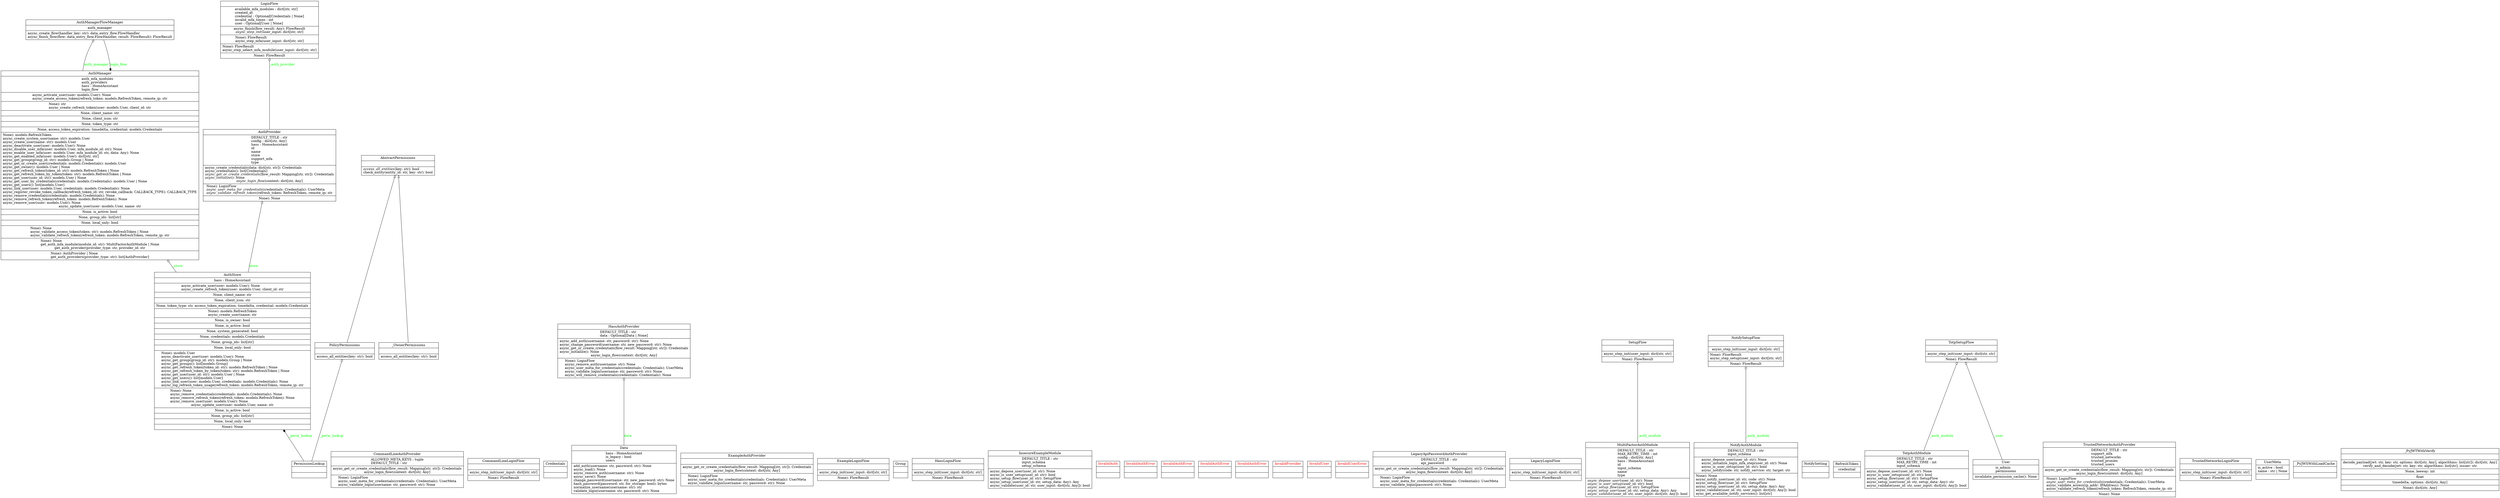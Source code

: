digraph "classes" {
rankdir=BT
charset="utf-8"
"homeassistant.auth.permissions.AbstractPermissions" [color="black", fontcolor="black", label=<{AbstractPermissions|<br ALIGN="LEFT"/>|<I>access_all_entities</I>(key: str): bool<br ALIGN="LEFT"/>check_entity(entity_id: str, key: str): bool<br ALIGN="LEFT"/>}>, shape="record", style="solid"];
"homeassistant.auth.AuthManager" [color="black", fontcolor="black", label=<{AuthManager|auth_mfa_modules<br ALIGN="LEFT"/>auth_providers<br ALIGN="LEFT"/>hass : HomeAssistant<br ALIGN="LEFT"/>login_flow<br ALIGN="LEFT"/>|async_activate_user(user: models.User): None<br ALIGN="LEFT"/>async_create_access_token(refresh_token: models.RefreshToken, remote_ip: str | None): str<br ALIGN="LEFT"/>async_create_refresh_token(user: models.User, client_id: str | None, client_name: str | None, client_icon: str | None, token_type: str | None, access_token_expiration: timedelta, credential: models.Credentials | None): models.RefreshToken<br ALIGN="LEFT"/>async_create_system_user(name: str): models.User<br ALIGN="LEFT"/>async_create_user(name: str): models.User<br ALIGN="LEFT"/>async_deactivate_user(user: models.User): None<br ALIGN="LEFT"/>async_disable_user_mfa(user: models.User, mfa_module_id: str): None<br ALIGN="LEFT"/>async_enable_user_mfa(user: models.User, mfa_module_id: str, data: Any): None<br ALIGN="LEFT"/>async_get_enabled_mfa(user: models.User): dict[str, str]<br ALIGN="LEFT"/>async_get_group(group_id: str): models.Group \| None<br ALIGN="LEFT"/>async_get_or_create_user(credentials: models.Credentials): models.User<br ALIGN="LEFT"/>async_get_owner(): models.User \| None<br ALIGN="LEFT"/>async_get_refresh_token(token_id: str): models.RefreshToken \| None<br ALIGN="LEFT"/>async_get_refresh_token_by_token(token: str): models.RefreshToken \| None<br ALIGN="LEFT"/>async_get_user(user_id: str): models.User \| None<br ALIGN="LEFT"/>async_get_user_by_credentials(credentials: models.Credentials): models.User \| None<br ALIGN="LEFT"/>async_get_users(): list[models.User]<br ALIGN="LEFT"/>async_link_user(user: models.User, credentials: models.Credentials): None<br ALIGN="LEFT"/>async_register_revoke_token_callback(refresh_token_id: str, revoke_callback: CALLBACK_TYPE): CALLBACK_TYPE<br ALIGN="LEFT"/>async_remove_credentials(credentials: models.Credentials): None<br ALIGN="LEFT"/>async_remove_refresh_token(refresh_token: models.RefreshToken): None<br ALIGN="LEFT"/>async_remove_user(user: models.User): None<br ALIGN="LEFT"/>async_update_user(user: models.User, name: str | None, is_active: bool | None, group_ids: list[str] | None, local_only: bool | None): None<br ALIGN="LEFT"/>async_validate_access_token(token: str): models.RefreshToken \| None<br ALIGN="LEFT"/>async_validate_refresh_token(refresh_token: models.RefreshToken, remote_ip: str | None): None<br ALIGN="LEFT"/>get_auth_mfa_module(module_id: str): MultiFactorAuthModule \| None<br ALIGN="LEFT"/>get_auth_provider(provider_type: str, provider_id: str | None): AuthProvider \| None<br ALIGN="LEFT"/>get_auth_providers(provider_type: str): list[AuthProvider]<br ALIGN="LEFT"/>}>, shape="record", style="solid"];
"homeassistant.auth.AuthManagerFlowManager" [color="black", fontcolor="black", label=<{AuthManagerFlowManager|auth_manager<br ALIGN="LEFT"/>|async_create_flow(handler_key: str): data_entry_flow.FlowHandler<br ALIGN="LEFT"/>async_finish_flow(flow: data_entry_flow.FlowHandler, result: FlowResult): FlowResult<br ALIGN="LEFT"/>}>, shape="record", style="solid"];
"homeassistant.auth.providers.AuthProvider" [color="black", fontcolor="black", label=<{AuthProvider|DEFAULT_TITLE : str<br ALIGN="LEFT"/>config : dict[str, Any]<br ALIGN="LEFT"/>hass : HomeAssistant<br ALIGN="LEFT"/>id<br ALIGN="LEFT"/>name<br ALIGN="LEFT"/>store<br ALIGN="LEFT"/>support_mfa<br ALIGN="LEFT"/>type<br ALIGN="LEFT"/>|async_create_credentials(data: dict[str, str]): Credentials<br ALIGN="LEFT"/>async_credentials(): list[Credentials]<br ALIGN="LEFT"/><I>async_get_or_create_credentials</I>(flow_result: Mapping[str, str]): Credentials<br ALIGN="LEFT"/><I>async_initialize</I>(): None<br ALIGN="LEFT"/><I>async_login_flow</I>(context: dict[str, Any] | None): LoginFlow<br ALIGN="LEFT"/><I>async_user_meta_for_credentials</I>(credentials: Credentials): UserMeta<br ALIGN="LEFT"/><I>async_validate_refresh_token</I>(refresh_token: RefreshToken, remote_ip: str | None): None<br ALIGN="LEFT"/>}>, shape="record", style="solid"];
"homeassistant.auth.auth_store.AuthStore" [color="black", fontcolor="black", label=<{AuthStore|hass : HomeAssistant<br ALIGN="LEFT"/>|async_activate_user(user: models.User): None<br ALIGN="LEFT"/>async_create_refresh_token(user: models.User, client_id: str | None, client_name: str | None, client_icon: str | None, token_type: str, access_token_expiration: timedelta, credential: models.Credentials | None): models.RefreshToken<br ALIGN="LEFT"/>async_create_user(name: str | None, is_owner: bool | None, is_active: bool | None, system_generated: bool | None, credentials: models.Credentials | None, group_ids: list[str] | None, local_only: bool | None): models.User<br ALIGN="LEFT"/>async_deactivate_user(user: models.User): None<br ALIGN="LEFT"/>async_get_group(group_id: str): models.Group \| None<br ALIGN="LEFT"/>async_get_groups(): list[models.Group]<br ALIGN="LEFT"/>async_get_refresh_token(token_id: str): models.RefreshToken \| None<br ALIGN="LEFT"/>async_get_refresh_token_by_token(token: str): models.RefreshToken \| None<br ALIGN="LEFT"/>async_get_user(user_id: str): models.User \| None<br ALIGN="LEFT"/>async_get_users(): list[models.User]<br ALIGN="LEFT"/>async_link_user(user: models.User, credentials: models.Credentials): None<br ALIGN="LEFT"/>async_log_refresh_token_usage(refresh_token: models.RefreshToken, remote_ip: str | None): None<br ALIGN="LEFT"/>async_remove_credentials(credentials: models.Credentials): None<br ALIGN="LEFT"/>async_remove_refresh_token(refresh_token: models.RefreshToken): None<br ALIGN="LEFT"/>async_remove_user(user: models.User): None<br ALIGN="LEFT"/>async_update_user(user: models.User, name: str | None, is_active: bool | None, group_ids: list[str] | None, local_only: bool | None): None<br ALIGN="LEFT"/>}>, shape="record", style="solid"];
"homeassistant.auth.providers.command_line.CommandLineAuthProvider" [color="black", fontcolor="black", label=<{CommandLineAuthProvider|ALLOWED_META_KEYS : tuple<br ALIGN="LEFT"/>DEFAULT_TITLE : str<br ALIGN="LEFT"/>|async_get_or_create_credentials(flow_result: Mapping[str, str]): Credentials<br ALIGN="LEFT"/>async_login_flow(context: dict[str, Any] | None): LoginFlow<br ALIGN="LEFT"/>async_user_meta_for_credentials(credentials: Credentials): UserMeta<br ALIGN="LEFT"/>async_validate_login(username: str, password: str): None<br ALIGN="LEFT"/>}>, shape="record", style="solid"];
"homeassistant.auth.providers.command_line.CommandLineLoginFlow" [color="black", fontcolor="black", label=<{CommandLineLoginFlow|<br ALIGN="LEFT"/>|async_step_init(user_input: dict[str, str] | None): FlowResult<br ALIGN="LEFT"/>}>, shape="record", style="solid"];
"homeassistant.auth.models.Credentials" [color="black", fontcolor="black", label=<{Credentials|<br ALIGN="LEFT"/>|}>, shape="record", style="solid"];
"homeassistant.auth.providers.homeassistant.Data" [color="black", fontcolor="black", label=<{Data|hass : HomeAssistant<br ALIGN="LEFT"/>is_legacy : bool<br ALIGN="LEFT"/>users<br ALIGN="LEFT"/>|add_auth(username: str, password: str): None<br ALIGN="LEFT"/>async_load(): None<br ALIGN="LEFT"/>async_remove_auth(username: str): None<br ALIGN="LEFT"/>async_save(): None<br ALIGN="LEFT"/>change_password(username: str, new_password: str): None<br ALIGN="LEFT"/>hash_password(password: str, for_storage: bool): bytes<br ALIGN="LEFT"/>normalize_username(username: str): str<br ALIGN="LEFT"/>validate_login(username: str, password: str): None<br ALIGN="LEFT"/>}>, shape="record", style="solid"];
"homeassistant.auth.providers.insecure_example.ExampleAuthProvider" [color="black", fontcolor="black", label=<{ExampleAuthProvider|<br ALIGN="LEFT"/>|async_get_or_create_credentials(flow_result: Mapping[str, str]): Credentials<br ALIGN="LEFT"/>async_login_flow(context: dict[str, Any] | None): LoginFlow<br ALIGN="LEFT"/>async_user_meta_for_credentials(credentials: Credentials): UserMeta<br ALIGN="LEFT"/>async_validate_login(username: str, password: str): None<br ALIGN="LEFT"/>}>, shape="record", style="solid"];
"homeassistant.auth.providers.insecure_example.ExampleLoginFlow" [color="black", fontcolor="black", label=<{ExampleLoginFlow|<br ALIGN="LEFT"/>|async_step_init(user_input: dict[str, str] | None): FlowResult<br ALIGN="LEFT"/>}>, shape="record", style="solid"];
"homeassistant.auth.models.Group" [color="black", fontcolor="black", label=<{Group|<br ALIGN="LEFT"/>|}>, shape="record", style="solid"];
"homeassistant.auth.providers.homeassistant.HassAuthProvider" [color="black", fontcolor="black", label=<{HassAuthProvider|DEFAULT_TITLE : str<br ALIGN="LEFT"/>data : Optional[Data \| None]<br ALIGN="LEFT"/>|async_add_auth(username: str, password: str): None<br ALIGN="LEFT"/>async_change_password(username: str, new_password: str): None<br ALIGN="LEFT"/>async_get_or_create_credentials(flow_result: Mapping[str, str]): Credentials<br ALIGN="LEFT"/>async_initialize(): None<br ALIGN="LEFT"/>async_login_flow(context: dict[str, Any] | None): LoginFlow<br ALIGN="LEFT"/>async_remove_auth(username: str): None<br ALIGN="LEFT"/>async_user_meta_for_credentials(credentials: Credentials): UserMeta<br ALIGN="LEFT"/>async_validate_login(username: str, password: str): None<br ALIGN="LEFT"/>async_will_remove_credentials(credentials: Credentials): None<br ALIGN="LEFT"/>}>, shape="record", style="solid"];
"homeassistant.auth.providers.homeassistant.HassLoginFlow" [color="black", fontcolor="black", label=<{HassLoginFlow|<br ALIGN="LEFT"/>|async_step_init(user_input: dict[str, str] | None): FlowResult<br ALIGN="LEFT"/>}>, shape="record", style="solid"];
"homeassistant.auth.mfa_modules.insecure_example.InsecureExampleModule" [color="black", fontcolor="black", label=<{InsecureExampleModule|DEFAULT_TITLE : str<br ALIGN="LEFT"/>input_schema<br ALIGN="LEFT"/>setup_schema<br ALIGN="LEFT"/>|async_depose_user(user_id: str): None<br ALIGN="LEFT"/>async_is_user_setup(user_id: str): bool<br ALIGN="LEFT"/>async_setup_flow(user_id: str): SetupFlow<br ALIGN="LEFT"/>async_setup_user(user_id: str, setup_data: Any): Any<br ALIGN="LEFT"/>async_validate(user_id: str, user_input: dict[str, Any]): bool<br ALIGN="LEFT"/>}>, shape="record", style="solid"];
"homeassistant.auth.providers.homeassistant.InvalidAuth" [color="black", fontcolor="red", label=<{InvalidAuth|<br ALIGN="LEFT"/>|}>, shape="record", style="solid"];
"homeassistant.auth.InvalidAuthError" [color="black", fontcolor="red", label=<{InvalidAuthError|<br ALIGN="LEFT"/>|}>, shape="record", style="solid"];
"homeassistant.auth.providers.insecure_example.InvalidAuthError" [color="black", fontcolor="red", label=<{InvalidAuthError|<br ALIGN="LEFT"/>|}>, shape="record", style="solid"];
"homeassistant.auth.providers.legacy_api_password.InvalidAuthError" [color="black", fontcolor="red", label=<{InvalidAuthError|<br ALIGN="LEFT"/>|}>, shape="record", style="solid"];
"homeassistant.auth.providers.command_line.InvalidAuthError" [color="black", fontcolor="red", label=<{InvalidAuthError|<br ALIGN="LEFT"/>|}>, shape="record", style="solid"];
"homeassistant.auth.InvalidProvider" [color="black", fontcolor="red", label=<{InvalidProvider|<br ALIGN="LEFT"/>|}>, shape="record", style="solid"];
"homeassistant.auth.providers.homeassistant.InvalidUser" [color="black", fontcolor="red", label=<{InvalidUser|<br ALIGN="LEFT"/>|}>, shape="record", style="solid"];
"homeassistant.auth.providers.trusted_networks.InvalidUserError" [color="black", fontcolor="red", label=<{InvalidUserError|<br ALIGN="LEFT"/>|}>, shape="record", style="solid"];
"homeassistant.auth.providers.legacy_api_password.LegacyApiPasswordAuthProvider" [color="black", fontcolor="black", label=<{LegacyApiPasswordAuthProvider|DEFAULT_TITLE : str<br ALIGN="LEFT"/>api_password<br ALIGN="LEFT"/>|async_get_or_create_credentials(flow_result: Mapping[str, str]): Credentials<br ALIGN="LEFT"/>async_login_flow(context: dict[str, Any] | None): LoginFlow<br ALIGN="LEFT"/>async_user_meta_for_credentials(credentials: Credentials): UserMeta<br ALIGN="LEFT"/>async_validate_login(password: str): None<br ALIGN="LEFT"/>}>, shape="record", style="solid"];
"homeassistant.auth.providers.legacy_api_password.LegacyLoginFlow" [color="black", fontcolor="black", label=<{LegacyLoginFlow|<br ALIGN="LEFT"/>|async_step_init(user_input: dict[str, str] | None): FlowResult<br ALIGN="LEFT"/>}>, shape="record", style="solid"];
"homeassistant.auth.providers.LoginFlow" [color="black", fontcolor="black", label=<{LoginFlow|available_mfa_modules : dict[str, str]<br ALIGN="LEFT"/>created_at<br ALIGN="LEFT"/>credential : Optional[Credentials \| None]<br ALIGN="LEFT"/>invalid_mfa_times : int<br ALIGN="LEFT"/>user : Optional[User \| None]<br ALIGN="LEFT"/>|async_finish(flow_result: Any): FlowResult<br ALIGN="LEFT"/><I>async_step_init</I>(user_input: dict[str, str] | None): FlowResult<br ALIGN="LEFT"/>async_step_mfa(user_input: dict[str, str] | None): FlowResult<br ALIGN="LEFT"/>async_step_select_mfa_module(user_input: dict[str, str] | None): FlowResult<br ALIGN="LEFT"/>}>, shape="record", style="solid"];
"homeassistant.auth.mfa_modules.MultiFactorAuthModule" [color="black", fontcolor="black", label=<{MultiFactorAuthModule|DEFAULT_TITLE : str<br ALIGN="LEFT"/>MAX_RETRY_TIME : int<br ALIGN="LEFT"/>config : dict[str, Any]<br ALIGN="LEFT"/>hass : HomeAssistant<br ALIGN="LEFT"/>id<br ALIGN="LEFT"/>input_schema<br ALIGN="LEFT"/>name<br ALIGN="LEFT"/>type<br ALIGN="LEFT"/>|<I>async_depose_user</I>(user_id: str): None<br ALIGN="LEFT"/><I>async_is_user_setup</I>(user_id: str): bool<br ALIGN="LEFT"/><I>async_setup_flow</I>(user_id: str): SetupFlow<br ALIGN="LEFT"/><I>async_setup_user</I>(user_id: str, setup_data: Any): Any<br ALIGN="LEFT"/><I>async_validate</I>(user_id: str, user_input: dict[str, Any]): bool<br ALIGN="LEFT"/>}>, shape="record", style="solid"];
"homeassistant.auth.mfa_modules.notify.NotifyAuthModule" [color="black", fontcolor="black", label=<{NotifyAuthModule|DEFAULT_TITLE : str<br ALIGN="LEFT"/>input_schema<br ALIGN="LEFT"/>|async_depose_user(user_id: str): None<br ALIGN="LEFT"/>async_initialize_login_mfa_step(user_id: str): None<br ALIGN="LEFT"/>async_is_user_setup(user_id: str): bool<br ALIGN="LEFT"/>async_notify(code: str, notify_service: str, target: str | None): None<br ALIGN="LEFT"/>async_notify_user(user_id: str, code: str): None<br ALIGN="LEFT"/>async_setup_flow(user_id: str): SetupFlow<br ALIGN="LEFT"/>async_setup_user(user_id: str, setup_data: Any): Any<br ALIGN="LEFT"/>async_validate(user_id: str, user_input: dict[str, Any]): bool<br ALIGN="LEFT"/>aync_get_available_notify_services(): list[str]<br ALIGN="LEFT"/>}>, shape="record", style="solid"];
"homeassistant.auth.mfa_modules.notify.NotifySetting" [color="black", fontcolor="black", label=<{NotifySetting|<br ALIGN="LEFT"/>|}>, shape="record", style="solid"];
"homeassistant.auth.mfa_modules.notify.NotifySetupFlow" [color="black", fontcolor="black", label=<{NotifySetupFlow|<br ALIGN="LEFT"/>|async_step_init(user_input: dict[str, str] | None): FlowResult<br ALIGN="LEFT"/>async_step_setup(user_input: dict[str, str] | None): FlowResult<br ALIGN="LEFT"/>}>, shape="record", style="solid"];
"homeassistant.auth.permissions.models.PermissionLookup" [color="black", fontcolor="black", label=<{PermissionLookup|<br ALIGN="LEFT"/>|}>, shape="record", style="solid"];
"homeassistant.auth.permissions.PolicyPermissions" [color="black", fontcolor="black", label=<{PolicyPermissions|<br ALIGN="LEFT"/>|access_all_entities(key: str): bool<br ALIGN="LEFT"/>}>, shape="record", style="solid"];
"homeassistant.auth.models.RefreshToken" [color="black", fontcolor="black", label=<{RefreshToken|credential<br ALIGN="LEFT"/>|}>, shape="record", style="solid"];
"homeassistant.auth.mfa_modules.SetupFlow" [color="black", fontcolor="black", label=<{SetupFlow|<br ALIGN="LEFT"/>|async_step_init(user_input: dict[str, str] | None): FlowResult<br ALIGN="LEFT"/>}>, shape="record", style="solid"];
"homeassistant.auth.mfa_modules.totp.TotpAuthModule" [color="black", fontcolor="black", label=<{TotpAuthModule|DEFAULT_TITLE : str<br ALIGN="LEFT"/>MAX_RETRY_TIME : int<br ALIGN="LEFT"/>input_schema<br ALIGN="LEFT"/>|async_depose_user(user_id: str): None<br ALIGN="LEFT"/>async_is_user_setup(user_id: str): bool<br ALIGN="LEFT"/>async_setup_flow(user_id: str): SetupFlow<br ALIGN="LEFT"/>async_setup_user(user_id: str, setup_data: Any): str<br ALIGN="LEFT"/>async_validate(user_id: str, user_input: dict[str, Any]): bool<br ALIGN="LEFT"/>}>, shape="record", style="solid"];
"homeassistant.auth.mfa_modules.totp.TotpSetupFlow" [color="black", fontcolor="black", label=<{TotpSetupFlow|<br ALIGN="LEFT"/>|async_step_init(user_input: dict[str, str] | None): FlowResult<br ALIGN="LEFT"/>}>, shape="record", style="solid"];
"homeassistant.auth.providers.trusted_networks.TrustedNetworksAuthProvider" [color="black", fontcolor="black", label=<{TrustedNetworksAuthProvider|DEFAULT_TITLE : str<br ALIGN="LEFT"/>support_mfa<br ALIGN="LEFT"/>trusted_networks<br ALIGN="LEFT"/>trusted_proxies<br ALIGN="LEFT"/>trusted_users<br ALIGN="LEFT"/>|async_get_or_create_credentials(flow_result: Mapping[str, str]): Credentials<br ALIGN="LEFT"/>async_login_flow(context: dict[str, Any] | None): LoginFlow<br ALIGN="LEFT"/><I>async_user_meta_for_credentials</I>(credentials: Credentials): UserMeta<br ALIGN="LEFT"/>async_validate_access(ip_addr: IPAddress): None<br ALIGN="LEFT"/>async_validate_refresh_token(refresh_token: RefreshToken, remote_ip: str | None): None<br ALIGN="LEFT"/>}>, shape="record", style="solid"];
"homeassistant.auth.providers.trusted_networks.TrustedNetworksLoginFlow" [color="black", fontcolor="black", label=<{TrustedNetworksLoginFlow|<br ALIGN="LEFT"/>|async_step_init(user_input: dict[str, str] | None): FlowResult<br ALIGN="LEFT"/>}>, shape="record", style="solid"];
"homeassistant.auth.models.User" [color="black", fontcolor="black", label=<{User|is_admin<br ALIGN="LEFT"/>permissions<br ALIGN="LEFT"/>|invalidate_permission_cache(): None<br ALIGN="LEFT"/>}>, shape="record", style="solid"];
"homeassistant.auth.models.UserMeta" [color="black", fontcolor="black", label=<{UserMeta|is_active : bool<br ALIGN="LEFT"/>name : str \| None<br ALIGN="LEFT"/>|}>, shape="record", style="solid"];
"homeassistant.auth.permissions._OwnerPermissions" [color="black", fontcolor="black", label=<{_OwnerPermissions|<br ALIGN="LEFT"/>|access_all_entities(key: str): bool<br ALIGN="LEFT"/>}>, shape="record", style="solid"];
"homeassistant.auth.jwt_wrapper._PyJWSWithLoadCache" [color="black", fontcolor="black", label=<{_PyJWSWithLoadCache|<br ALIGN="LEFT"/>|}>, shape="record", style="solid"];
"homeassistant.auth.jwt_wrapper._PyJWTWithVerify" [color="black", fontcolor="black", label=<{_PyJWTWithVerify|<br ALIGN="LEFT"/>|decode_payload(jwt: str, key: str, options: dict[str, Any], algorithms: list[str]): dict[str, Any]<br ALIGN="LEFT"/>verify_and_decode(jwt: str, key: str, algorithms: list[str], issuer: str | None, leeway: int | float | timedelta, options: dict[str, Any] | None): dict[str, Any]<br ALIGN="LEFT"/>}>, shape="record", style="solid"];
"homeassistant.auth.permissions.PolicyPermissions" -> "homeassistant.auth.permissions.AbstractPermissions" [arrowhead="empty", arrowtail="none"];
"homeassistant.auth.permissions._OwnerPermissions" -> "homeassistant.auth.permissions.AbstractPermissions" [arrowhead="empty", arrowtail="none"];
"homeassistant.auth.AuthManagerFlowManager" -> "homeassistant.auth.AuthManager" [arrowhead="diamond", arrowtail="none", fontcolor="green", label="login_flow", style="solid"];
"homeassistant.auth.permissions.models.PermissionLookup" -> "homeassistant.auth.auth_store.AuthStore" [arrowhead="diamond", arrowtail="none", fontcolor="green", label="_perm_lookup", style="solid"];
"homeassistant.auth.AuthManager" -> "homeassistant.auth.AuthManagerFlowManager" [arrowhead="odiamond", arrowtail="none", fontcolor="green", label="auth_manager", style="solid"];
"homeassistant.auth.auth_store.AuthStore" -> "homeassistant.auth.AuthManager" [arrowhead="odiamond", arrowtail="none", fontcolor="green", label="_store", style="solid"];
"homeassistant.auth.auth_store.AuthStore" -> "homeassistant.auth.providers.AuthProvider" [arrowhead="odiamond", arrowtail="none", fontcolor="green", label="store", style="solid"];
"homeassistant.auth.mfa_modules.MultiFactorAuthModule" -> "homeassistant.auth.mfa_modules.SetupFlow" [arrowhead="odiamond", arrowtail="none", fontcolor="green", label="_auth_module", style="solid"];
"homeassistant.auth.mfa_modules.notify.NotifyAuthModule" -> "homeassistant.auth.mfa_modules.notify.NotifySetupFlow" [arrowhead="odiamond", arrowtail="none", fontcolor="green", label="_auth_module", style="solid"];
"homeassistant.auth.mfa_modules.totp.TotpAuthModule" -> "homeassistant.auth.mfa_modules.totp.TotpSetupFlow" [arrowhead="odiamond", arrowtail="none", fontcolor="green", label="_auth_module", style="solid"];
"homeassistant.auth.models.User" -> "homeassistant.auth.mfa_modules.totp.TotpSetupFlow" [arrowhead="odiamond", arrowtail="none", fontcolor="green", label="_user", style="solid"];
"homeassistant.auth.permissions.models.PermissionLookup" -> "homeassistant.auth.permissions.PolicyPermissions" [arrowhead="odiamond", arrowtail="none", fontcolor="green", label="_perm_lookup", style="solid"];
"homeassistant.auth.providers.AuthProvider" -> "homeassistant.auth.providers.LoginFlow" [arrowhead="odiamond", arrowtail="none", fontcolor="green", label="_auth_provider", style="solid"];
"homeassistant.auth.providers.homeassistant.Data" -> "homeassistant.auth.providers.homeassistant.HassAuthProvider" [arrowhead="odiamond", arrowtail="none", fontcolor="green", label="data", style="solid"];
}
